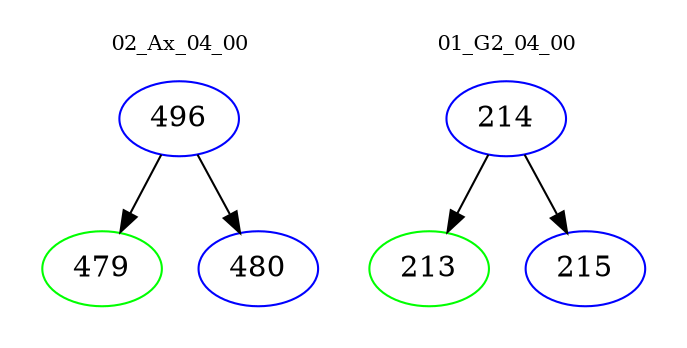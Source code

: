 digraph{
subgraph cluster_0 {
color = white
label = "02_Ax_04_00";
fontsize=10;
T0_496 [label="496", color="blue"]
T0_496 -> T0_479 [color="black"]
T0_479 [label="479", color="green"]
T0_496 -> T0_480 [color="black"]
T0_480 [label="480", color="blue"]
}
subgraph cluster_1 {
color = white
label = "01_G2_04_00";
fontsize=10;
T1_214 [label="214", color="blue"]
T1_214 -> T1_213 [color="black"]
T1_213 [label="213", color="green"]
T1_214 -> T1_215 [color="black"]
T1_215 [label="215", color="blue"]
}
}
